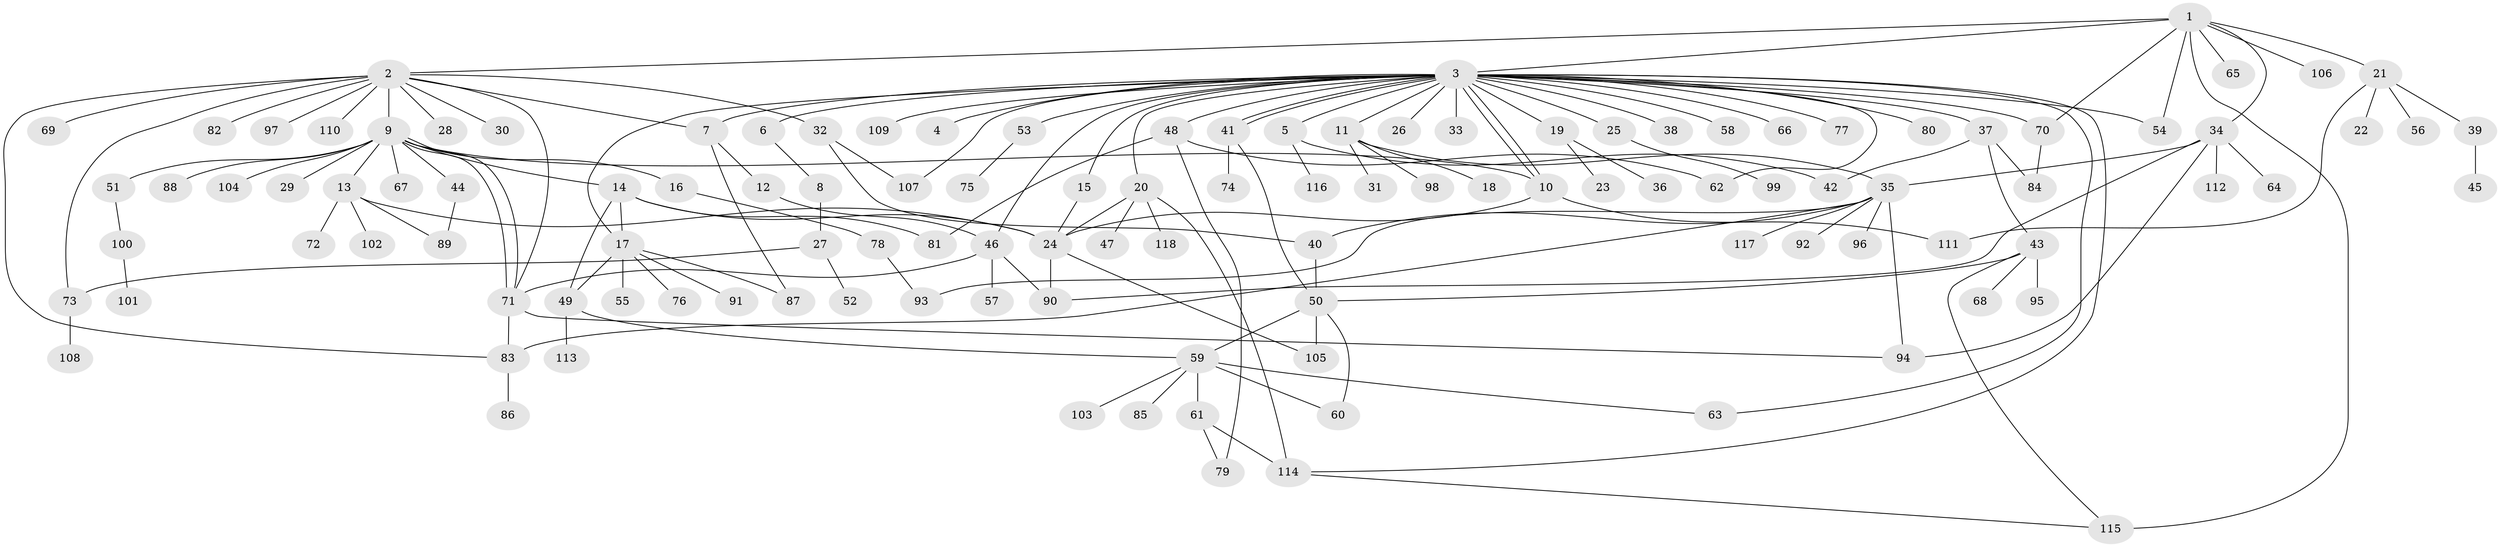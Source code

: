 // Generated by graph-tools (version 1.1) at 2025/11/02/27/25 16:11:10]
// undirected, 118 vertices, 162 edges
graph export_dot {
graph [start="1"]
  node [color=gray90,style=filled];
  1;
  2;
  3;
  4;
  5;
  6;
  7;
  8;
  9;
  10;
  11;
  12;
  13;
  14;
  15;
  16;
  17;
  18;
  19;
  20;
  21;
  22;
  23;
  24;
  25;
  26;
  27;
  28;
  29;
  30;
  31;
  32;
  33;
  34;
  35;
  36;
  37;
  38;
  39;
  40;
  41;
  42;
  43;
  44;
  45;
  46;
  47;
  48;
  49;
  50;
  51;
  52;
  53;
  54;
  55;
  56;
  57;
  58;
  59;
  60;
  61;
  62;
  63;
  64;
  65;
  66;
  67;
  68;
  69;
  70;
  71;
  72;
  73;
  74;
  75;
  76;
  77;
  78;
  79;
  80;
  81;
  82;
  83;
  84;
  85;
  86;
  87;
  88;
  89;
  90;
  91;
  92;
  93;
  94;
  95;
  96;
  97;
  98;
  99;
  100;
  101;
  102;
  103;
  104;
  105;
  106;
  107;
  108;
  109;
  110;
  111;
  112;
  113;
  114;
  115;
  116;
  117;
  118;
  1 -- 2;
  1 -- 3;
  1 -- 21;
  1 -- 34;
  1 -- 54;
  1 -- 65;
  1 -- 70;
  1 -- 106;
  1 -- 115;
  2 -- 7;
  2 -- 9;
  2 -- 28;
  2 -- 30;
  2 -- 32;
  2 -- 69;
  2 -- 71;
  2 -- 73;
  2 -- 82;
  2 -- 83;
  2 -- 97;
  2 -- 110;
  3 -- 4;
  3 -- 5;
  3 -- 6;
  3 -- 7;
  3 -- 10;
  3 -- 10;
  3 -- 11;
  3 -- 15;
  3 -- 17;
  3 -- 19;
  3 -- 20;
  3 -- 25;
  3 -- 26;
  3 -- 33;
  3 -- 37;
  3 -- 38;
  3 -- 41;
  3 -- 41;
  3 -- 46;
  3 -- 48;
  3 -- 53;
  3 -- 54;
  3 -- 58;
  3 -- 62;
  3 -- 63;
  3 -- 66;
  3 -- 70;
  3 -- 77;
  3 -- 80;
  3 -- 107;
  3 -- 109;
  3 -- 114;
  5 -- 42;
  5 -- 116;
  6 -- 8;
  7 -- 12;
  7 -- 87;
  8 -- 27;
  9 -- 10;
  9 -- 13;
  9 -- 14;
  9 -- 16;
  9 -- 29;
  9 -- 44;
  9 -- 51;
  9 -- 67;
  9 -- 71;
  9 -- 71;
  9 -- 88;
  9 -- 104;
  10 -- 24;
  10 -- 111;
  11 -- 18;
  11 -- 31;
  11 -- 35;
  11 -- 98;
  12 -- 46;
  13 -- 24;
  13 -- 72;
  13 -- 89;
  13 -- 102;
  14 -- 17;
  14 -- 24;
  14 -- 49;
  14 -- 81;
  15 -- 24;
  16 -- 78;
  17 -- 49;
  17 -- 55;
  17 -- 76;
  17 -- 87;
  17 -- 91;
  19 -- 23;
  19 -- 36;
  20 -- 24;
  20 -- 47;
  20 -- 114;
  20 -- 118;
  21 -- 22;
  21 -- 39;
  21 -- 56;
  21 -- 111;
  24 -- 90;
  24 -- 105;
  25 -- 99;
  27 -- 52;
  27 -- 73;
  32 -- 40;
  32 -- 107;
  34 -- 35;
  34 -- 64;
  34 -- 90;
  34 -- 94;
  34 -- 112;
  35 -- 40;
  35 -- 83;
  35 -- 92;
  35 -- 93;
  35 -- 94;
  35 -- 96;
  35 -- 117;
  37 -- 42;
  37 -- 43;
  37 -- 84;
  39 -- 45;
  40 -- 50;
  41 -- 50;
  41 -- 74;
  43 -- 50;
  43 -- 68;
  43 -- 95;
  43 -- 115;
  44 -- 89;
  46 -- 57;
  46 -- 71;
  46 -- 90;
  48 -- 62;
  48 -- 79;
  48 -- 81;
  49 -- 59;
  49 -- 113;
  50 -- 59;
  50 -- 60;
  50 -- 105;
  51 -- 100;
  53 -- 75;
  59 -- 60;
  59 -- 61;
  59 -- 63;
  59 -- 85;
  59 -- 103;
  61 -- 79;
  61 -- 114;
  70 -- 84;
  71 -- 83;
  71 -- 94;
  73 -- 108;
  78 -- 93;
  83 -- 86;
  100 -- 101;
  114 -- 115;
}
